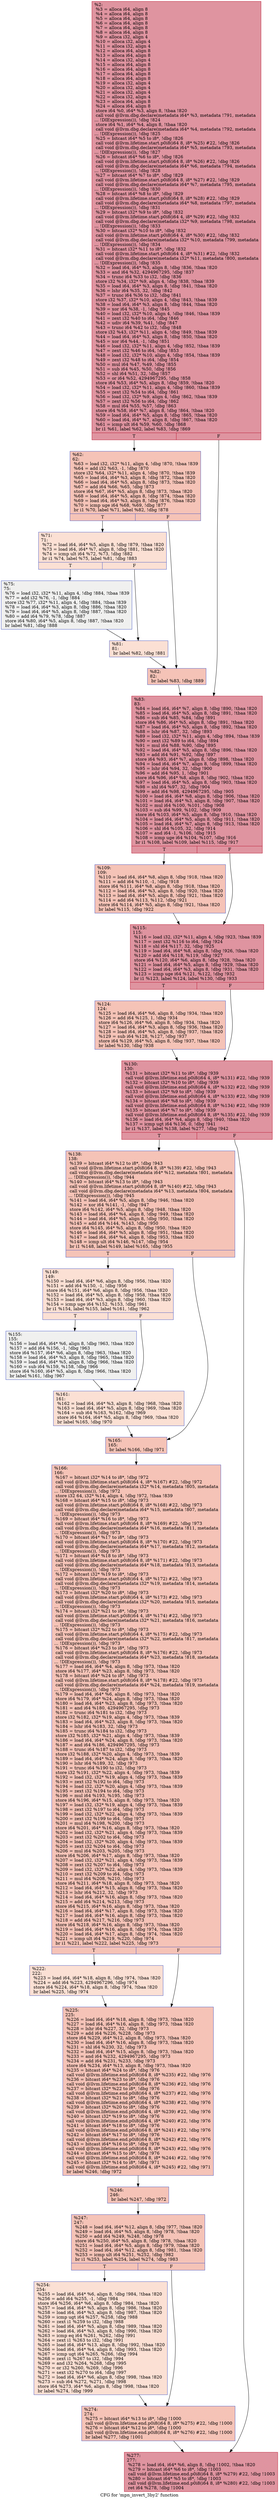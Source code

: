 digraph "CFG for 'mpn_invert_3by2' function" {
	label="CFG for 'mpn_invert_3by2' function";

	Node0x25d1190 [shape=record,color="#b70d28ff", style=filled, fillcolor="#b70d2870",label="{%2:\l  %3 = alloca i64, align 8\l  %4 = alloca i64, align 8\l  %5 = alloca i64, align 8\l  %6 = alloca i64, align 8\l  %7 = alloca i64, align 8\l  %8 = alloca i64, align 8\l  %9 = alloca i32, align 4\l  %10 = alloca i32, align 4\l  %11 = alloca i32, align 4\l  %12 = alloca i64, align 8\l  %13 = alloca i64, align 8\l  %14 = alloca i32, align 4\l  %15 = alloca i64, align 8\l  %16 = alloca i64, align 8\l  %17 = alloca i64, align 8\l  %18 = alloca i64, align 8\l  %19 = alloca i32, align 4\l  %20 = alloca i32, align 4\l  %21 = alloca i32, align 4\l  %22 = alloca i32, align 4\l  %23 = alloca i64, align 8\l  %24 = alloca i64, align 8\l  store i64 %0, i64* %3, align 8, !tbaa !820\l  call void @llvm.dbg.declare(metadata i64* %3, metadata !791, metadata\l... !DIExpression()), !dbg !824\l  store i64 %1, i64* %4, align 8, !tbaa !820\l  call void @llvm.dbg.declare(metadata i64* %4, metadata !792, metadata\l... !DIExpression()), !dbg !825\l  %25 = bitcast i64* %5 to i8*, !dbg !826\l  call void @llvm.lifetime.start.p0i8(i64 8, i8* %25) #22, !dbg !826\l  call void @llvm.dbg.declare(metadata i64* %5, metadata !793, metadata\l... !DIExpression()), !dbg !827\l  %26 = bitcast i64* %6 to i8*, !dbg !826\l  call void @llvm.lifetime.start.p0i8(i64 8, i8* %26) #22, !dbg !826\l  call void @llvm.dbg.declare(metadata i64* %6, metadata !794, metadata\l... !DIExpression()), !dbg !828\l  %27 = bitcast i64* %7 to i8*, !dbg !829\l  call void @llvm.lifetime.start.p0i8(i64 8, i8* %27) #22, !dbg !829\l  call void @llvm.dbg.declare(metadata i64* %7, metadata !795, metadata\l... !DIExpression()), !dbg !830\l  %28 = bitcast i64* %8 to i8*, !dbg !829\l  call void @llvm.lifetime.start.p0i8(i64 8, i8* %28) #22, !dbg !829\l  call void @llvm.dbg.declare(metadata i64* %8, metadata !797, metadata\l... !DIExpression()), !dbg !831\l  %29 = bitcast i32* %9 to i8*, !dbg !832\l  call void @llvm.lifetime.start.p0i8(i64 4, i8* %29) #22, !dbg !832\l  call void @llvm.dbg.declare(metadata i32* %9, metadata !798, metadata\l... !DIExpression()), !dbg !833\l  %30 = bitcast i32* %10 to i8*, !dbg !832\l  call void @llvm.lifetime.start.p0i8(i64 4, i8* %30) #22, !dbg !832\l  call void @llvm.dbg.declare(metadata i32* %10, metadata !799, metadata\l... !DIExpression()), !dbg !834\l  %31 = bitcast i32* %11 to i8*, !dbg !832\l  call void @llvm.lifetime.start.p0i8(i64 4, i8* %31) #22, !dbg !832\l  call void @llvm.dbg.declare(metadata i32* %11, metadata !800, metadata\l... !DIExpression()), !dbg !835\l  %32 = load i64, i64* %3, align 8, !dbg !836, !tbaa !820\l  %33 = and i64 %32, 4294967295, !dbg !837\l  %34 = trunc i64 %33 to i32, !dbg !836\l  store i32 %34, i32* %9, align 4, !dbg !838, !tbaa !839\l  %35 = load i64, i64* %3, align 8, !dbg !841, !tbaa !820\l  %36 = lshr i64 %35, 32, !dbg !842\l  %37 = trunc i64 %36 to i32, !dbg !841\l  store i32 %37, i32* %10, align 4, !dbg !843, !tbaa !839\l  %38 = load i64, i64* %3, align 8, !dbg !844, !tbaa !820\l  %39 = xor i64 %38, -1, !dbg !845\l  %40 = load i32, i32* %10, align 4, !dbg !846, !tbaa !839\l  %41 = zext i32 %40 to i64, !dbg !846\l  %42 = udiv i64 %39, %41, !dbg !847\l  %43 = trunc i64 %42 to i32, !dbg !848\l  store i32 %43, i32* %11, align 4, !dbg !849, !tbaa !839\l  %44 = load i64, i64* %3, align 8, !dbg !850, !tbaa !820\l  %45 = xor i64 %44, -1, !dbg !851\l  %46 = load i32, i32* %11, align 4, !dbg !852, !tbaa !839\l  %47 = zext i32 %46 to i64, !dbg !853\l  %48 = load i32, i32* %10, align 4, !dbg !854, !tbaa !839\l  %49 = zext i32 %48 to i64, !dbg !854\l  %50 = mul i64 %47, %49, !dbg !855\l  %51 = sub i64 %45, %50, !dbg !856\l  %52 = shl i64 %51, 32, !dbg !857\l  %53 = or i64 %52, 4294967295, !dbg !858\l  store i64 %53, i64* %5, align 8, !dbg !859, !tbaa !820\l  %54 = load i32, i32* %11, align 4, !dbg !860, !tbaa !839\l  %55 = zext i32 %54 to i64, !dbg !861\l  %56 = load i32, i32* %9, align 4, !dbg !862, !tbaa !839\l  %57 = zext i32 %56 to i64, !dbg !862\l  %58 = mul i64 %55, %57, !dbg !863\l  store i64 %58, i64* %7, align 8, !dbg !864, !tbaa !820\l  %59 = load i64, i64* %5, align 8, !dbg !865, !tbaa !820\l  %60 = load i64, i64* %7, align 8, !dbg !867, !tbaa !820\l  %61 = icmp ult i64 %59, %60, !dbg !868\l  br i1 %61, label %62, label %83, !dbg !869\l|{<s0>T|<s1>F}}"];
	Node0x25d1190:s0 -> Node0x25d38a0;
	Node0x25d1190:s1 -> Node0x25d3a30;
	Node0x25d38a0 [shape=record,color="#3d50c3ff", style=filled, fillcolor="#e8765c70",label="{%62:\l62:                                               \l  %63 = load i32, i32* %11, align 4, !dbg !870, !tbaa !839\l  %64 = add i32 %63, -1, !dbg !870\l  store i32 %64, i32* %11, align 4, !dbg !870, !tbaa !839\l  %65 = load i64, i64* %3, align 8, !dbg !872, !tbaa !820\l  %66 = load i64, i64* %5, align 8, !dbg !873, !tbaa !820\l  %67 = add i64 %66, %65, !dbg !873\l  store i64 %67, i64* %5, align 8, !dbg !873, !tbaa !820\l  %68 = load i64, i64* %5, align 8, !dbg !874, !tbaa !820\l  %69 = load i64, i64* %3, align 8, !dbg !876, !tbaa !820\l  %70 = icmp uge i64 %68, %69, !dbg !877\l  br i1 %70, label %71, label %82, !dbg !878\l|{<s0>T|<s1>F}}"];
	Node0x25d38a0:s0 -> Node0x25d38f0;
	Node0x25d38a0:s1 -> Node0x25d39e0;
	Node0x25d38f0 [shape=record,color="#3d50c3ff", style=filled, fillcolor="#f7b99e70",label="{%71:\l71:                                               \l  %72 = load i64, i64* %5, align 8, !dbg !879, !tbaa !820\l  %73 = load i64, i64* %7, align 8, !dbg !881, !tbaa !820\l  %74 = icmp ult i64 %72, %73, !dbg !882\l  br i1 %74, label %75, label %81, !dbg !883\l|{<s0>T|<s1>F}}"];
	Node0x25d38f0:s0 -> Node0x25d3940;
	Node0x25d38f0:s1 -> Node0x25d3990;
	Node0x25d3940 [shape=record,color="#3d50c3ff", style=filled, fillcolor="#dedcdb70",label="{%75:\l75:                                               \l  %76 = load i32, i32* %11, align 4, !dbg !884, !tbaa !839\l  %77 = add i32 %76, -1, !dbg !884\l  store i32 %77, i32* %11, align 4, !dbg !884, !tbaa !839\l  %78 = load i64, i64* %3, align 8, !dbg !886, !tbaa !820\l  %79 = load i64, i64* %5, align 8, !dbg !887, !tbaa !820\l  %80 = add i64 %79, %78, !dbg !887\l  store i64 %80, i64* %5, align 8, !dbg !887, !tbaa !820\l  br label %81, !dbg !888\l}"];
	Node0x25d3940 -> Node0x25d3990;
	Node0x25d3990 [shape=record,color="#3d50c3ff", style=filled, fillcolor="#f7b99e70",label="{%81:\l81:                                               \l  br label %82, !dbg !881\l}"];
	Node0x25d3990 -> Node0x25d39e0;
	Node0x25d39e0 [shape=record,color="#3d50c3ff", style=filled, fillcolor="#e8765c70",label="{%82:\l82:                                               \l  br label %83, !dbg !889\l}"];
	Node0x25d39e0 -> Node0x25d3a30;
	Node0x25d3a30 [shape=record,color="#b70d28ff", style=filled, fillcolor="#b70d2870",label="{%83:\l83:                                               \l  %84 = load i64, i64* %7, align 8, !dbg !890, !tbaa !820\l  %85 = load i64, i64* %5, align 8, !dbg !891, !tbaa !820\l  %86 = sub i64 %85, %84, !dbg !891\l  store i64 %86, i64* %5, align 8, !dbg !891, !tbaa !820\l  %87 = load i64, i64* %5, align 8, !dbg !892, !tbaa !820\l  %88 = lshr i64 %87, 32, !dbg !893\l  %89 = load i32, i32* %11, align 4, !dbg !894, !tbaa !839\l  %90 = zext i32 %89 to i64, !dbg !894\l  %91 = mul i64 %88, %90, !dbg !895\l  %92 = load i64, i64* %5, align 8, !dbg !896, !tbaa !820\l  %93 = add i64 %91, %92, !dbg !897\l  store i64 %93, i64* %7, align 8, !dbg !898, !tbaa !820\l  %94 = load i64, i64* %7, align 8, !dbg !899, !tbaa !820\l  %95 = lshr i64 %94, 32, !dbg !900\l  %96 = add i64 %95, 1, !dbg !901\l  store i64 %96, i64* %8, align 8, !dbg !902, !tbaa !820\l  %97 = load i64, i64* %5, align 8, !dbg !903, !tbaa !820\l  %98 = shl i64 %97, 32, !dbg !904\l  %99 = add i64 %98, 4294967295, !dbg !905\l  %100 = load i64, i64* %8, align 8, !dbg !906, !tbaa !820\l  %101 = load i64, i64* %3, align 8, !dbg !907, !tbaa !820\l  %102 = mul i64 %100, %101, !dbg !908\l  %103 = sub i64 %99, %102, !dbg !909\l  store i64 %103, i64* %5, align 8, !dbg !910, !tbaa !820\l  %104 = load i64, i64* %5, align 8, !dbg !911, !tbaa !820\l  %105 = load i64, i64* %7, align 8, !dbg !913, !tbaa !820\l  %106 = shl i64 %105, 32, !dbg !914\l  %107 = and i64 -1, %106, !dbg !915\l  %108 = icmp uge i64 %104, %107, !dbg !916\l  br i1 %108, label %109, label %115, !dbg !917\l|{<s0>T|<s1>F}}"];
	Node0x25d3a30:s0 -> Node0x25d3a80;
	Node0x25d3a30:s1 -> Node0x25d3ad0;
	Node0x25d3a80 [shape=record,color="#3d50c3ff", style=filled, fillcolor="#e8765c70",label="{%109:\l109:                                              \l  %110 = load i64, i64* %8, align 8, !dbg !918, !tbaa !820\l  %111 = add i64 %110, -1, !dbg !918\l  store i64 %111, i64* %8, align 8, !dbg !918, !tbaa !820\l  %112 = load i64, i64* %3, align 8, !dbg !920, !tbaa !820\l  %113 = load i64, i64* %5, align 8, !dbg !921, !tbaa !820\l  %114 = add i64 %113, %112, !dbg !921\l  store i64 %114, i64* %5, align 8, !dbg !921, !tbaa !820\l  br label %115, !dbg !922\l}"];
	Node0x25d3a80 -> Node0x25d3ad0;
	Node0x25d3ad0 [shape=record,color="#b70d28ff", style=filled, fillcolor="#b70d2870",label="{%115:\l115:                                              \l  %116 = load i32, i32* %11, align 4, !dbg !923, !tbaa !839\l  %117 = zext i32 %116 to i64, !dbg !924\l  %118 = shl i64 %117, 32, !dbg !925\l  %119 = load i64, i64* %8, align 8, !dbg !926, !tbaa !820\l  %120 = add i64 %118, %119, !dbg !927\l  store i64 %120, i64* %6, align 8, !dbg !928, !tbaa !820\l  %121 = load i64, i64* %5, align 8, !dbg !929, !tbaa !820\l  %122 = load i64, i64* %3, align 8, !dbg !931, !tbaa !820\l  %123 = icmp uge i64 %121, %122, !dbg !932\l  br i1 %123, label %124, label %130, !dbg !933\l|{<s0>T|<s1>F}}"];
	Node0x25d3ad0:s0 -> Node0x25d3b20;
	Node0x25d3ad0:s1 -> Node0x25d3b70;
	Node0x25d3b20 [shape=record,color="#3d50c3ff", style=filled, fillcolor="#e8765c70",label="{%124:\l124:                                              \l  %125 = load i64, i64* %6, align 8, !dbg !934, !tbaa !820\l  %126 = add i64 %125, 1, !dbg !934\l  store i64 %126, i64* %6, align 8, !dbg !934, !tbaa !820\l  %127 = load i64, i64* %3, align 8, !dbg !936, !tbaa !820\l  %128 = load i64, i64* %5, align 8, !dbg !937, !tbaa !820\l  %129 = sub i64 %128, %127, !dbg !937\l  store i64 %129, i64* %5, align 8, !dbg !937, !tbaa !820\l  br label %130, !dbg !938\l}"];
	Node0x25d3b20 -> Node0x25d3b70;
	Node0x25d3b70 [shape=record,color="#b70d28ff", style=filled, fillcolor="#b70d2870",label="{%130:\l130:                                              \l  %131 = bitcast i32* %11 to i8*, !dbg !939\l  call void @llvm.lifetime.end.p0i8(i64 4, i8* %131) #22, !dbg !939\l  %132 = bitcast i32* %10 to i8*, !dbg !939\l  call void @llvm.lifetime.end.p0i8(i64 4, i8* %132) #22, !dbg !939\l  %133 = bitcast i32* %9 to i8*, !dbg !939\l  call void @llvm.lifetime.end.p0i8(i64 4, i8* %133) #22, !dbg !939\l  %134 = bitcast i64* %8 to i8*, !dbg !939\l  call void @llvm.lifetime.end.p0i8(i64 8, i8* %134) #22, !dbg !939\l  %135 = bitcast i64* %7 to i8*, !dbg !939\l  call void @llvm.lifetime.end.p0i8(i64 8, i8* %135) #22, !dbg !939\l  %136 = load i64, i64* %4, align 8, !dbg !940, !tbaa !820\l  %137 = icmp ugt i64 %136, 0, !dbg !941\l  br i1 %137, label %138, label %277, !dbg !942\l|{<s0>T|<s1>F}}"];
	Node0x25d3b70:s0 -> Node0x25d3bc0;
	Node0x25d3b70:s1 -> Node0x25d3f80;
	Node0x25d3bc0 [shape=record,color="#3d50c3ff", style=filled, fillcolor="#e8765c70",label="{%138:\l138:                                              \l  %139 = bitcast i64* %12 to i8*, !dbg !943\l  call void @llvm.lifetime.start.p0i8(i64 8, i8* %139) #22, !dbg !943\l  call void @llvm.dbg.declare(metadata i64* %12, metadata !801, metadata\l... !DIExpression()), !dbg !944\l  %140 = bitcast i64* %13 to i8*, !dbg !943\l  call void @llvm.lifetime.start.p0i8(i64 8, i8* %140) #22, !dbg !943\l  call void @llvm.dbg.declare(metadata i64* %13, metadata !804, metadata\l... !DIExpression()), !dbg !945\l  %141 = load i64, i64* %5, align 8, !dbg !946, !tbaa !820\l  %142 = xor i64 %141, -1, !dbg !947\l  store i64 %142, i64* %5, align 8, !dbg !948, !tbaa !820\l  %143 = load i64, i64* %4, align 8, !dbg !949, !tbaa !820\l  %144 = load i64, i64* %5, align 8, !dbg !950, !tbaa !820\l  %145 = add i64 %144, %143, !dbg !950\l  store i64 %145, i64* %5, align 8, !dbg !950, !tbaa !820\l  %146 = load i64, i64* %5, align 8, !dbg !951, !tbaa !820\l  %147 = load i64, i64* %4, align 8, !dbg !953, !tbaa !820\l  %148 = icmp ult i64 %146, %147, !dbg !954\l  br i1 %148, label %149, label %165, !dbg !955\l|{<s0>T|<s1>F}}"];
	Node0x25d3bc0:s0 -> Node0x25d3c10;
	Node0x25d3bc0:s1 -> Node0x25d3d00;
	Node0x25d3c10 [shape=record,color="#3d50c3ff", style=filled, fillcolor="#f7b99e70",label="{%149:\l149:                                              \l  %150 = load i64, i64* %6, align 8, !dbg !956, !tbaa !820\l  %151 = add i64 %150, -1, !dbg !956\l  store i64 %151, i64* %6, align 8, !dbg !956, !tbaa !820\l  %152 = load i64, i64* %5, align 8, !dbg !958, !tbaa !820\l  %153 = load i64, i64* %3, align 8, !dbg !960, !tbaa !820\l  %154 = icmp uge i64 %152, %153, !dbg !961\l  br i1 %154, label %155, label %161, !dbg !962\l|{<s0>T|<s1>F}}"];
	Node0x25d3c10:s0 -> Node0x25d3c60;
	Node0x25d3c10:s1 -> Node0x25d3cb0;
	Node0x25d3c60 [shape=record,color="#3d50c3ff", style=filled, fillcolor="#dedcdb70",label="{%155:\l155:                                              \l  %156 = load i64, i64* %6, align 8, !dbg !963, !tbaa !820\l  %157 = add i64 %156, -1, !dbg !963\l  store i64 %157, i64* %6, align 8, !dbg !963, !tbaa !820\l  %158 = load i64, i64* %3, align 8, !dbg !965, !tbaa !820\l  %159 = load i64, i64* %5, align 8, !dbg !966, !tbaa !820\l  %160 = sub i64 %159, %158, !dbg !966\l  store i64 %160, i64* %5, align 8, !dbg !966, !tbaa !820\l  br label %161, !dbg !967\l}"];
	Node0x25d3c60 -> Node0x25d3cb0;
	Node0x25d3cb0 [shape=record,color="#3d50c3ff", style=filled, fillcolor="#f7b99e70",label="{%161:\l161:                                              \l  %162 = load i64, i64* %3, align 8, !dbg !968, !tbaa !820\l  %163 = load i64, i64* %5, align 8, !dbg !969, !tbaa !820\l  %164 = sub i64 %163, %162, !dbg !969\l  store i64 %164, i64* %5, align 8, !dbg !969, !tbaa !820\l  br label %165, !dbg !970\l}"];
	Node0x25d3cb0 -> Node0x25d3d00;
	Node0x25d3d00 [shape=record,color="#3d50c3ff", style=filled, fillcolor="#e8765c70",label="{%165:\l165:                                              \l  br label %166, !dbg !971\l}"];
	Node0x25d3d00 -> Node0x25d3d50;
	Node0x25d3d50 [shape=record,color="#3d50c3ff", style=filled, fillcolor="#e8765c70",label="{%166:\l166:                                              \l  %167 = bitcast i32* %14 to i8*, !dbg !972\l  call void @llvm.lifetime.start.p0i8(i64 4, i8* %167) #22, !dbg !972\l  call void @llvm.dbg.declare(metadata i32* %14, metadata !805, metadata\l... !DIExpression()), !dbg !972\l  store i32 64, i32* %14, align 4, !dbg !972, !tbaa !839\l  %168 = bitcast i64* %15 to i8*, !dbg !973\l  call void @llvm.lifetime.start.p0i8(i64 8, i8* %168) #22, !dbg !973\l  call void @llvm.dbg.declare(metadata i64* %15, metadata !807, metadata\l... !DIExpression()), !dbg !973\l  %169 = bitcast i64* %16 to i8*, !dbg !973\l  call void @llvm.lifetime.start.p0i8(i64 8, i8* %169) #22, !dbg !973\l  call void @llvm.dbg.declare(metadata i64* %16, metadata !811, metadata\l... !DIExpression()), !dbg !973\l  %170 = bitcast i64* %17 to i8*, !dbg !973\l  call void @llvm.lifetime.start.p0i8(i64 8, i8* %170) #22, !dbg !973\l  call void @llvm.dbg.declare(metadata i64* %17, metadata !812, metadata\l... !DIExpression()), !dbg !973\l  %171 = bitcast i64* %18 to i8*, !dbg !973\l  call void @llvm.lifetime.start.p0i8(i64 8, i8* %171) #22, !dbg !973\l  call void @llvm.dbg.declare(metadata i64* %18, metadata !813, metadata\l... !DIExpression()), !dbg !973\l  %172 = bitcast i32* %19 to i8*, !dbg !973\l  call void @llvm.lifetime.start.p0i8(i64 4, i8* %172) #22, !dbg !973\l  call void @llvm.dbg.declare(metadata i32* %19, metadata !814, metadata\l... !DIExpression()), !dbg !973\l  %173 = bitcast i32* %20 to i8*, !dbg !973\l  call void @llvm.lifetime.start.p0i8(i64 4, i8* %173) #22, !dbg !973\l  call void @llvm.dbg.declare(metadata i32* %20, metadata !815, metadata\l... !DIExpression()), !dbg !973\l  %174 = bitcast i32* %21 to i8*, !dbg !973\l  call void @llvm.lifetime.start.p0i8(i64 4, i8* %174) #22, !dbg !973\l  call void @llvm.dbg.declare(metadata i32* %21, metadata !816, metadata\l... !DIExpression()), !dbg !973\l  %175 = bitcast i32* %22 to i8*, !dbg !973\l  call void @llvm.lifetime.start.p0i8(i64 4, i8* %175) #22, !dbg !973\l  call void @llvm.dbg.declare(metadata i32* %22, metadata !817, metadata\l... !DIExpression()), !dbg !973\l  %176 = bitcast i64* %23 to i8*, !dbg !973\l  call void @llvm.lifetime.start.p0i8(i64 8, i8* %176) #22, !dbg !973\l  call void @llvm.dbg.declare(metadata i64* %23, metadata !818, metadata\l... !DIExpression()), !dbg !973\l  %177 = load i64, i64* %4, align 8, !dbg !973, !tbaa !820\l  store i64 %177, i64* %23, align 8, !dbg !973, !tbaa !820\l  %178 = bitcast i64* %24 to i8*, !dbg !973\l  call void @llvm.lifetime.start.p0i8(i64 8, i8* %178) #22, !dbg !973\l  call void @llvm.dbg.declare(metadata i64* %24, metadata !819, metadata\l... !DIExpression()), !dbg !973\l  %179 = load i64, i64* %6, align 8, !dbg !973, !tbaa !820\l  store i64 %179, i64* %24, align 8, !dbg !973, !tbaa !820\l  %180 = load i64, i64* %23, align 8, !dbg !973, !tbaa !820\l  %181 = and i64 %180, 4294967295, !dbg !973\l  %182 = trunc i64 %181 to i32, !dbg !973\l  store i32 %182, i32* %19, align 4, !dbg !973, !tbaa !839\l  %183 = load i64, i64* %23, align 8, !dbg !973, !tbaa !820\l  %184 = lshr i64 %183, 32, !dbg !973\l  %185 = trunc i64 %184 to i32, !dbg !973\l  store i32 %185, i32* %21, align 4, !dbg !973, !tbaa !839\l  %186 = load i64, i64* %24, align 8, !dbg !973, !tbaa !820\l  %187 = and i64 %186, 4294967295, !dbg !973\l  %188 = trunc i64 %187 to i32, !dbg !973\l  store i32 %188, i32* %20, align 4, !dbg !973, !tbaa !839\l  %189 = load i64, i64* %24, align 8, !dbg !973, !tbaa !820\l  %190 = lshr i64 %189, 32, !dbg !973\l  %191 = trunc i64 %190 to i32, !dbg !973\l  store i32 %191, i32* %22, align 4, !dbg !973, !tbaa !839\l  %192 = load i32, i32* %19, align 4, !dbg !973, !tbaa !839\l  %193 = zext i32 %192 to i64, !dbg !973\l  %194 = load i32, i32* %20, align 4, !dbg !973, !tbaa !839\l  %195 = zext i32 %194 to i64, !dbg !973\l  %196 = mul i64 %193, %195, !dbg !973\l  store i64 %196, i64* %15, align 8, !dbg !973, !tbaa !820\l  %197 = load i32, i32* %19, align 4, !dbg !973, !tbaa !839\l  %198 = zext i32 %197 to i64, !dbg !973\l  %199 = load i32, i32* %22, align 4, !dbg !973, !tbaa !839\l  %200 = zext i32 %199 to i64, !dbg !973\l  %201 = mul i64 %198, %200, !dbg !973\l  store i64 %201, i64* %16, align 8, !dbg !973, !tbaa !820\l  %202 = load i32, i32* %21, align 4, !dbg !973, !tbaa !839\l  %203 = zext i32 %202 to i64, !dbg !973\l  %204 = load i32, i32* %20, align 4, !dbg !973, !tbaa !839\l  %205 = zext i32 %204 to i64, !dbg !973\l  %206 = mul i64 %203, %205, !dbg !973\l  store i64 %206, i64* %17, align 8, !dbg !973, !tbaa !820\l  %207 = load i32, i32* %21, align 4, !dbg !973, !tbaa !839\l  %208 = zext i32 %207 to i64, !dbg !973\l  %209 = load i32, i32* %22, align 4, !dbg !973, !tbaa !839\l  %210 = zext i32 %209 to i64, !dbg !973\l  %211 = mul i64 %208, %210, !dbg !973\l  store i64 %211, i64* %18, align 8, !dbg !973, !tbaa !820\l  %212 = load i64, i64* %15, align 8, !dbg !973, !tbaa !820\l  %213 = lshr i64 %212, 32, !dbg !973\l  %214 = load i64, i64* %16, align 8, !dbg !973, !tbaa !820\l  %215 = add i64 %214, %213, !dbg !973\l  store i64 %215, i64* %16, align 8, !dbg !973, !tbaa !820\l  %216 = load i64, i64* %17, align 8, !dbg !973, !tbaa !820\l  %217 = load i64, i64* %16, align 8, !dbg !973, !tbaa !820\l  %218 = add i64 %217, %216, !dbg !973\l  store i64 %218, i64* %16, align 8, !dbg !973, !tbaa !820\l  %219 = load i64, i64* %16, align 8, !dbg !974, !tbaa !820\l  %220 = load i64, i64* %17, align 8, !dbg !974, !tbaa !820\l  %221 = icmp ult i64 %219, %220, !dbg !974\l  br i1 %221, label %222, label %225, !dbg !973\l|{<s0>T|<s1>F}}"];
	Node0x25d3d50:s0 -> Node0x25d3da0;
	Node0x25d3d50:s1 -> Node0x25d3df0;
	Node0x25d3da0 [shape=record,color="#3d50c3ff", style=filled, fillcolor="#f7b99e70",label="{%222:\l222:                                              \l  %223 = load i64, i64* %18, align 8, !dbg !974, !tbaa !820\l  %224 = add i64 %223, 4294967296, !dbg !974\l  store i64 %224, i64* %18, align 8, !dbg !974, !tbaa !820\l  br label %225, !dbg !974\l}"];
	Node0x25d3da0 -> Node0x25d3df0;
	Node0x25d3df0 [shape=record,color="#3d50c3ff", style=filled, fillcolor="#e8765c70",label="{%225:\l225:                                              \l  %226 = load i64, i64* %18, align 8, !dbg !973, !tbaa !820\l  %227 = load i64, i64* %16, align 8, !dbg !973, !tbaa !820\l  %228 = lshr i64 %227, 32, !dbg !973\l  %229 = add i64 %226, %228, !dbg !973\l  store i64 %229, i64* %12, align 8, !dbg !973, !tbaa !820\l  %230 = load i64, i64* %16, align 8, !dbg !973, !tbaa !820\l  %231 = shl i64 %230, 32, !dbg !973\l  %232 = load i64, i64* %15, align 8, !dbg !973, !tbaa !820\l  %233 = and i64 %232, 4294967295, !dbg !973\l  %234 = add i64 %231, %233, !dbg !973\l  store i64 %234, i64* %13, align 8, !dbg !973, !tbaa !820\l  %235 = bitcast i64* %24 to i8*, !dbg !976\l  call void @llvm.lifetime.end.p0i8(i64 8, i8* %235) #22, !dbg !976\l  %236 = bitcast i64* %23 to i8*, !dbg !976\l  call void @llvm.lifetime.end.p0i8(i64 8, i8* %236) #22, !dbg !976\l  %237 = bitcast i32* %22 to i8*, !dbg !976\l  call void @llvm.lifetime.end.p0i8(i64 4, i8* %237) #22, !dbg !976\l  %238 = bitcast i32* %21 to i8*, !dbg !976\l  call void @llvm.lifetime.end.p0i8(i64 4, i8* %238) #22, !dbg !976\l  %239 = bitcast i32* %20 to i8*, !dbg !976\l  call void @llvm.lifetime.end.p0i8(i64 4, i8* %239) #22, !dbg !976\l  %240 = bitcast i32* %19 to i8*, !dbg !976\l  call void @llvm.lifetime.end.p0i8(i64 4, i8* %240) #22, !dbg !976\l  %241 = bitcast i64* %18 to i8*, !dbg !976\l  call void @llvm.lifetime.end.p0i8(i64 8, i8* %241) #22, !dbg !976\l  %242 = bitcast i64* %17 to i8*, !dbg !976\l  call void @llvm.lifetime.end.p0i8(i64 8, i8* %242) #22, !dbg !976\l  %243 = bitcast i64* %16 to i8*, !dbg !976\l  call void @llvm.lifetime.end.p0i8(i64 8, i8* %243) #22, !dbg !976\l  %244 = bitcast i64* %15 to i8*, !dbg !976\l  call void @llvm.lifetime.end.p0i8(i64 8, i8* %244) #22, !dbg !976\l  %245 = bitcast i32* %14 to i8*, !dbg !971\l  call void @llvm.lifetime.end.p0i8(i64 4, i8* %245) #22, !dbg !971\l  br label %246, !dbg !972\l}"];
	Node0x25d3df0 -> Node0x25d3e40;
	Node0x25d3e40 [shape=record,color="#3d50c3ff", style=filled, fillcolor="#e8765c70",label="{%246:\l246:                                              \l  br label %247, !dbg !972\l}"];
	Node0x25d3e40 -> Node0x25d3e90;
	Node0x25d3e90 [shape=record,color="#3d50c3ff", style=filled, fillcolor="#e8765c70",label="{%247:\l247:                                              \l  %248 = load i64, i64* %12, align 8, !dbg !977, !tbaa !820\l  %249 = load i64, i64* %5, align 8, !dbg !978, !tbaa !820\l  %250 = add i64 %249, %248, !dbg !978\l  store i64 %250, i64* %5, align 8, !dbg !978, !tbaa !820\l  %251 = load i64, i64* %5, align 8, !dbg !979, !tbaa !820\l  %252 = load i64, i64* %12, align 8, !dbg !981, !tbaa !820\l  %253 = icmp ult i64 %251, %252, !dbg !982\l  br i1 %253, label %254, label %274, !dbg !983\l|{<s0>T|<s1>F}}"];
	Node0x25d3e90:s0 -> Node0x25d3ee0;
	Node0x25d3e90:s1 -> Node0x25d3f30;
	Node0x25d3ee0 [shape=record,color="#3d50c3ff", style=filled, fillcolor="#f7b99e70",label="{%254:\l254:                                              \l  %255 = load i64, i64* %6, align 8, !dbg !984, !tbaa !820\l  %256 = add i64 %255, -1, !dbg !984\l  store i64 %256, i64* %6, align 8, !dbg !984, !tbaa !820\l  %257 = load i64, i64* %5, align 8, !dbg !986, !tbaa !820\l  %258 = load i64, i64* %3, align 8, !dbg !987, !tbaa !820\l  %259 = icmp ugt i64 %257, %258, !dbg !988\l  %260 = zext i1 %259 to i32, !dbg !988\l  %261 = load i64, i64* %5, align 8, !dbg !989, !tbaa !820\l  %262 = load i64, i64* %3, align 8, !dbg !990, !tbaa !820\l  %263 = icmp eq i64 %261, %262, !dbg !991\l  %264 = zext i1 %263 to i32, !dbg !991\l  %265 = load i64, i64* %13, align 8, !dbg !992, !tbaa !820\l  %266 = load i64, i64* %4, align 8, !dbg !993, !tbaa !820\l  %267 = icmp ugt i64 %265, %266, !dbg !994\l  %268 = zext i1 %267 to i32, !dbg !994\l  %269 = and i32 %264, %268, !dbg !995\l  %270 = or i32 %260, %269, !dbg !996\l  %271 = sext i32 %270 to i64, !dbg !997\l  %272 = load i64, i64* %6, align 8, !dbg !998, !tbaa !820\l  %273 = sub i64 %272, %271, !dbg !998\l  store i64 %273, i64* %6, align 8, !dbg !998, !tbaa !820\l  br label %274, !dbg !999\l}"];
	Node0x25d3ee0 -> Node0x25d3f30;
	Node0x25d3f30 [shape=record,color="#3d50c3ff", style=filled, fillcolor="#e8765c70",label="{%274:\l274:                                              \l  %275 = bitcast i64* %13 to i8*, !dbg !1000\l  call void @llvm.lifetime.end.p0i8(i64 8, i8* %275) #22, !dbg !1000\l  %276 = bitcast i64* %12 to i8*, !dbg !1000\l  call void @llvm.lifetime.end.p0i8(i64 8, i8* %276) #22, !dbg !1000\l  br label %277, !dbg !1001\l}"];
	Node0x25d3f30 -> Node0x25d3f80;
	Node0x25d3f80 [shape=record,color="#b70d28ff", style=filled, fillcolor="#b70d2870",label="{%277:\l277:                                              \l  %278 = load i64, i64* %6, align 8, !dbg !1002, !tbaa !820\l  %279 = bitcast i64* %6 to i8*, !dbg !1003\l  call void @llvm.lifetime.end.p0i8(i64 8, i8* %279) #22, !dbg !1003\l  %280 = bitcast i64* %5 to i8*, !dbg !1003\l  call void @llvm.lifetime.end.p0i8(i64 8, i8* %280) #22, !dbg !1003\l  ret i64 %278, !dbg !1004\l}"];
}
